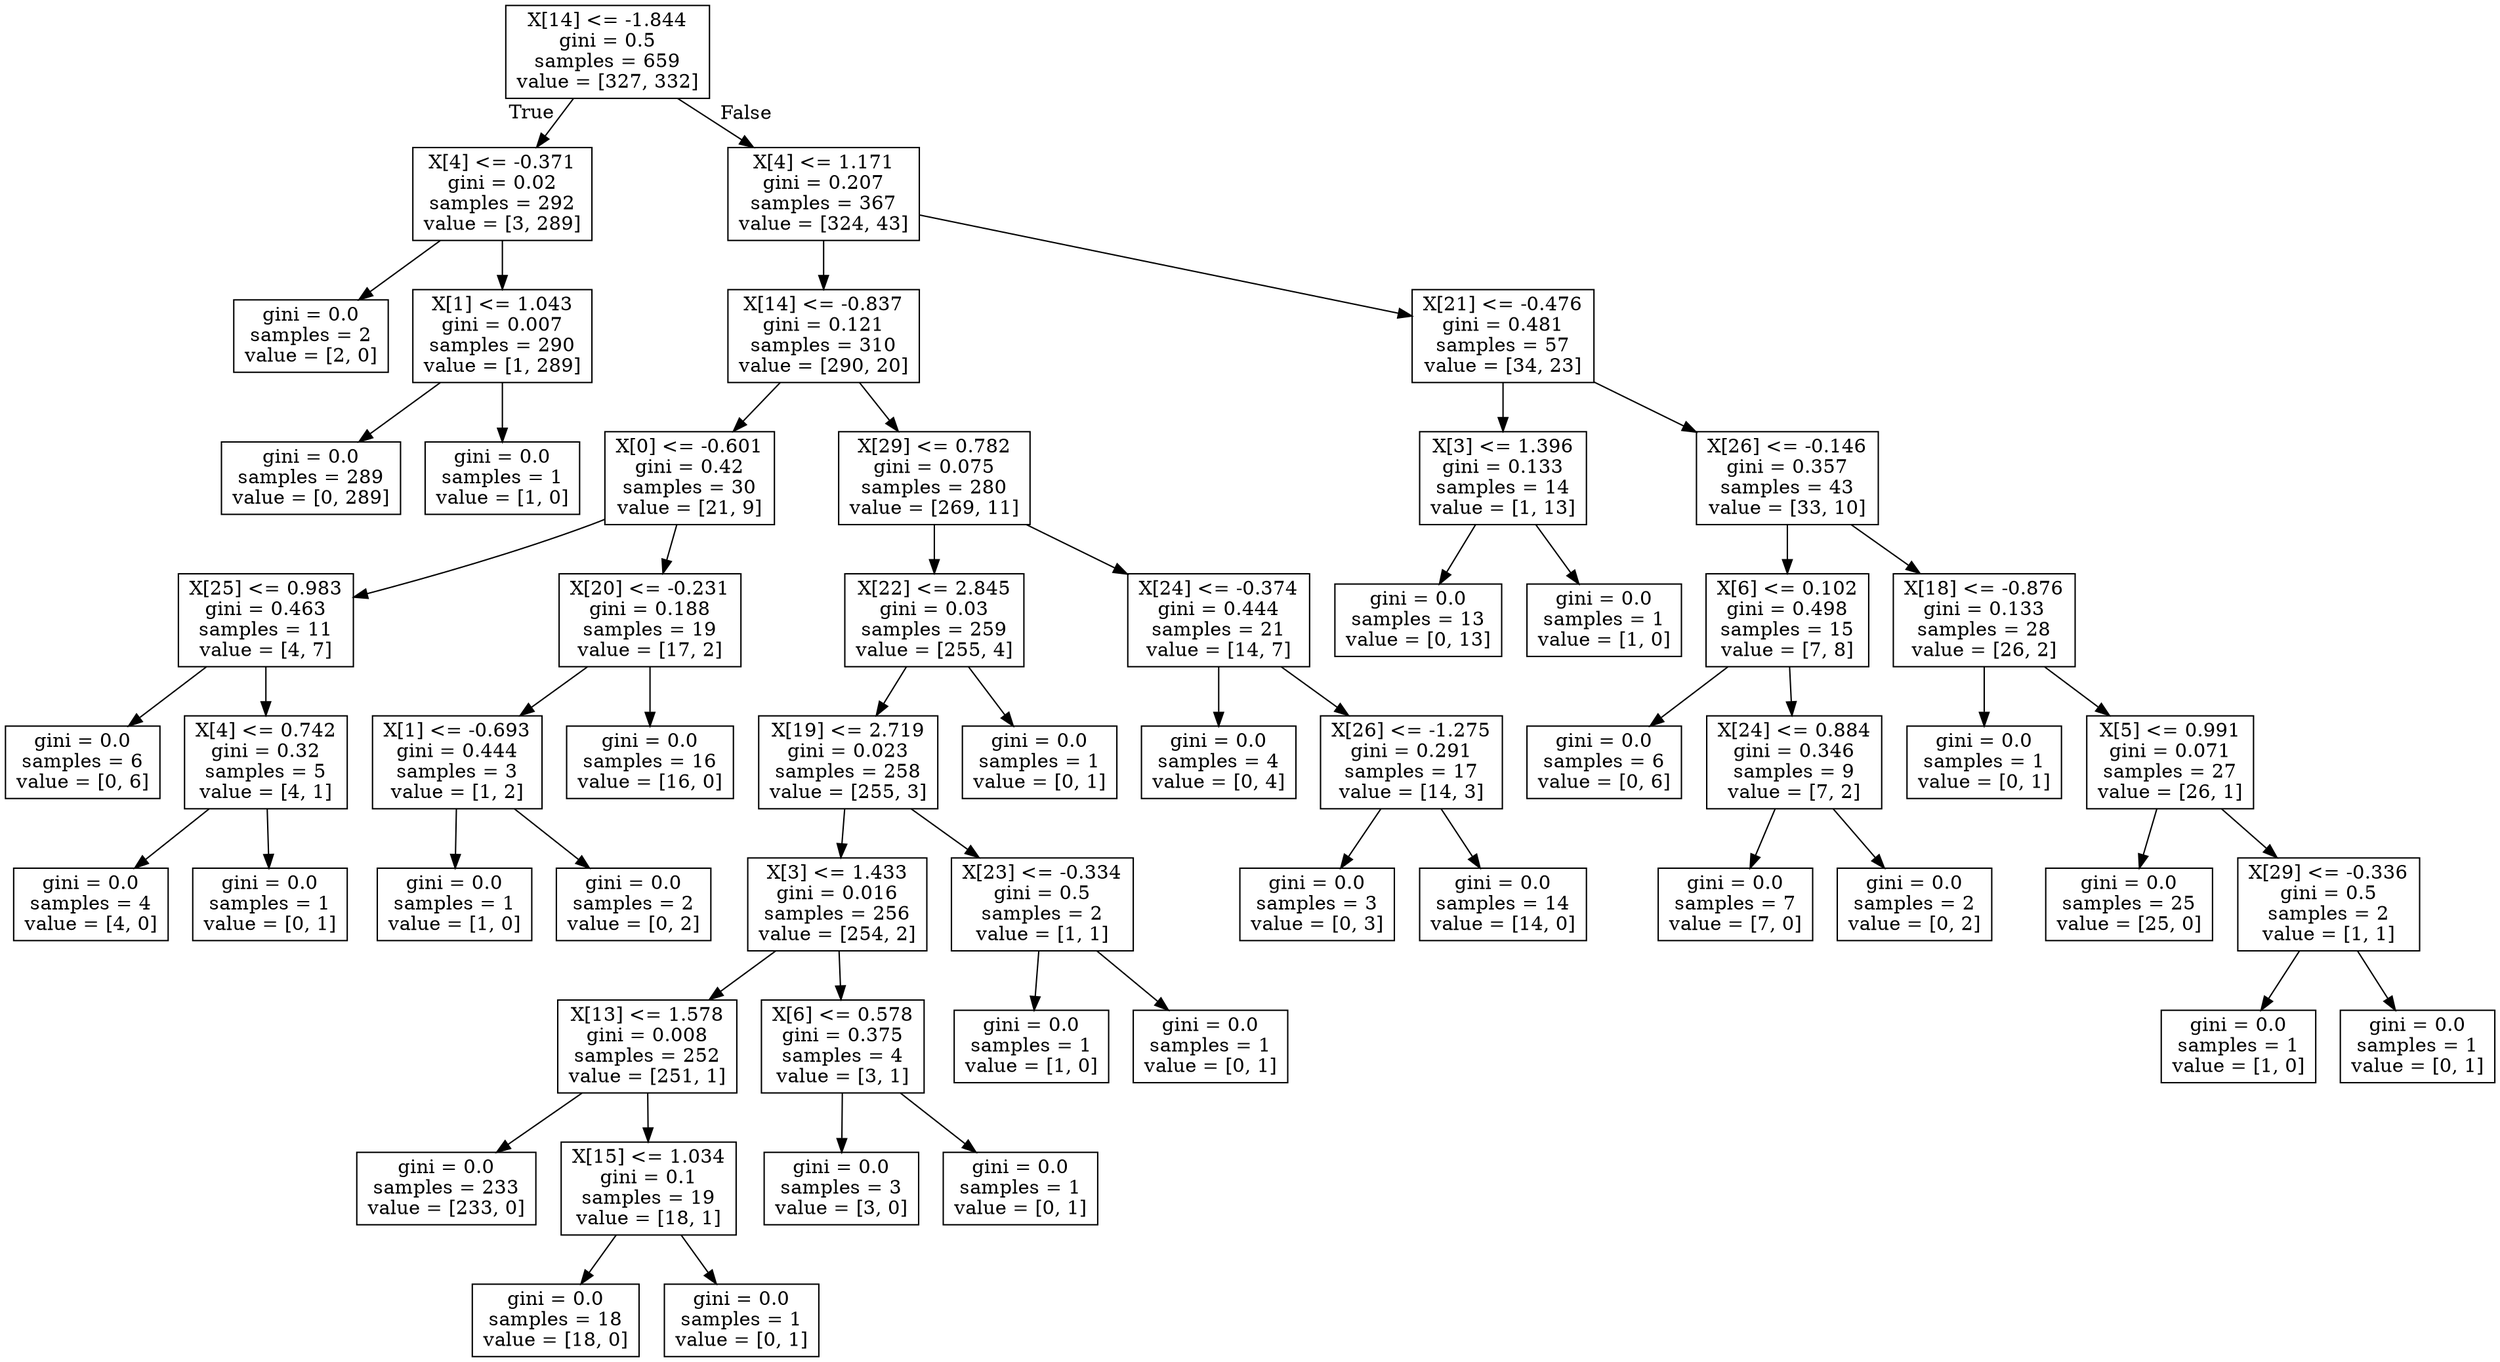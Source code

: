 digraph Tree {
node [shape=box] ;
0 [label="X[14] <= -1.844\ngini = 0.5\nsamples = 659\nvalue = [327, 332]"] ;
1 [label="X[4] <= -0.371\ngini = 0.02\nsamples = 292\nvalue = [3, 289]"] ;
0 -> 1 [labeldistance=2.5, labelangle=45, headlabel="True"] ;
2 [label="gini = 0.0\nsamples = 2\nvalue = [2, 0]"] ;
1 -> 2 ;
3 [label="X[1] <= 1.043\ngini = 0.007\nsamples = 290\nvalue = [1, 289]"] ;
1 -> 3 ;
4 [label="gini = 0.0\nsamples = 289\nvalue = [0, 289]"] ;
3 -> 4 ;
5 [label="gini = 0.0\nsamples = 1\nvalue = [1, 0]"] ;
3 -> 5 ;
6 [label="X[4] <= 1.171\ngini = 0.207\nsamples = 367\nvalue = [324, 43]"] ;
0 -> 6 [labeldistance=2.5, labelangle=-45, headlabel="False"] ;
7 [label="X[14] <= -0.837\ngini = 0.121\nsamples = 310\nvalue = [290, 20]"] ;
6 -> 7 ;
8 [label="X[0] <= -0.601\ngini = 0.42\nsamples = 30\nvalue = [21, 9]"] ;
7 -> 8 ;
9 [label="X[25] <= 0.983\ngini = 0.463\nsamples = 11\nvalue = [4, 7]"] ;
8 -> 9 ;
10 [label="gini = 0.0\nsamples = 6\nvalue = [0, 6]"] ;
9 -> 10 ;
11 [label="X[4] <= 0.742\ngini = 0.32\nsamples = 5\nvalue = [4, 1]"] ;
9 -> 11 ;
12 [label="gini = 0.0\nsamples = 4\nvalue = [4, 0]"] ;
11 -> 12 ;
13 [label="gini = 0.0\nsamples = 1\nvalue = [0, 1]"] ;
11 -> 13 ;
14 [label="X[20] <= -0.231\ngini = 0.188\nsamples = 19\nvalue = [17, 2]"] ;
8 -> 14 ;
15 [label="X[1] <= -0.693\ngini = 0.444\nsamples = 3\nvalue = [1, 2]"] ;
14 -> 15 ;
16 [label="gini = 0.0\nsamples = 1\nvalue = [1, 0]"] ;
15 -> 16 ;
17 [label="gini = 0.0\nsamples = 2\nvalue = [0, 2]"] ;
15 -> 17 ;
18 [label="gini = 0.0\nsamples = 16\nvalue = [16, 0]"] ;
14 -> 18 ;
19 [label="X[29] <= 0.782\ngini = 0.075\nsamples = 280\nvalue = [269, 11]"] ;
7 -> 19 ;
20 [label="X[22] <= 2.845\ngini = 0.03\nsamples = 259\nvalue = [255, 4]"] ;
19 -> 20 ;
21 [label="X[19] <= 2.719\ngini = 0.023\nsamples = 258\nvalue = [255, 3]"] ;
20 -> 21 ;
22 [label="X[3] <= 1.433\ngini = 0.016\nsamples = 256\nvalue = [254, 2]"] ;
21 -> 22 ;
23 [label="X[13] <= 1.578\ngini = 0.008\nsamples = 252\nvalue = [251, 1]"] ;
22 -> 23 ;
24 [label="gini = 0.0\nsamples = 233\nvalue = [233, 0]"] ;
23 -> 24 ;
25 [label="X[15] <= 1.034\ngini = 0.1\nsamples = 19\nvalue = [18, 1]"] ;
23 -> 25 ;
26 [label="gini = 0.0\nsamples = 18\nvalue = [18, 0]"] ;
25 -> 26 ;
27 [label="gini = 0.0\nsamples = 1\nvalue = [0, 1]"] ;
25 -> 27 ;
28 [label="X[6] <= 0.578\ngini = 0.375\nsamples = 4\nvalue = [3, 1]"] ;
22 -> 28 ;
29 [label="gini = 0.0\nsamples = 3\nvalue = [3, 0]"] ;
28 -> 29 ;
30 [label="gini = 0.0\nsamples = 1\nvalue = [0, 1]"] ;
28 -> 30 ;
31 [label="X[23] <= -0.334\ngini = 0.5\nsamples = 2\nvalue = [1, 1]"] ;
21 -> 31 ;
32 [label="gini = 0.0\nsamples = 1\nvalue = [1, 0]"] ;
31 -> 32 ;
33 [label="gini = 0.0\nsamples = 1\nvalue = [0, 1]"] ;
31 -> 33 ;
34 [label="gini = 0.0\nsamples = 1\nvalue = [0, 1]"] ;
20 -> 34 ;
35 [label="X[24] <= -0.374\ngini = 0.444\nsamples = 21\nvalue = [14, 7]"] ;
19 -> 35 ;
36 [label="gini = 0.0\nsamples = 4\nvalue = [0, 4]"] ;
35 -> 36 ;
37 [label="X[26] <= -1.275\ngini = 0.291\nsamples = 17\nvalue = [14, 3]"] ;
35 -> 37 ;
38 [label="gini = 0.0\nsamples = 3\nvalue = [0, 3]"] ;
37 -> 38 ;
39 [label="gini = 0.0\nsamples = 14\nvalue = [14, 0]"] ;
37 -> 39 ;
40 [label="X[21] <= -0.476\ngini = 0.481\nsamples = 57\nvalue = [34, 23]"] ;
6 -> 40 ;
41 [label="X[3] <= 1.396\ngini = 0.133\nsamples = 14\nvalue = [1, 13]"] ;
40 -> 41 ;
42 [label="gini = 0.0\nsamples = 13\nvalue = [0, 13]"] ;
41 -> 42 ;
43 [label="gini = 0.0\nsamples = 1\nvalue = [1, 0]"] ;
41 -> 43 ;
44 [label="X[26] <= -0.146\ngini = 0.357\nsamples = 43\nvalue = [33, 10]"] ;
40 -> 44 ;
45 [label="X[6] <= 0.102\ngini = 0.498\nsamples = 15\nvalue = [7, 8]"] ;
44 -> 45 ;
46 [label="gini = 0.0\nsamples = 6\nvalue = [0, 6]"] ;
45 -> 46 ;
47 [label="X[24] <= 0.884\ngini = 0.346\nsamples = 9\nvalue = [7, 2]"] ;
45 -> 47 ;
48 [label="gini = 0.0\nsamples = 7\nvalue = [7, 0]"] ;
47 -> 48 ;
49 [label="gini = 0.0\nsamples = 2\nvalue = [0, 2]"] ;
47 -> 49 ;
50 [label="X[18] <= -0.876\ngini = 0.133\nsamples = 28\nvalue = [26, 2]"] ;
44 -> 50 ;
51 [label="gini = 0.0\nsamples = 1\nvalue = [0, 1]"] ;
50 -> 51 ;
52 [label="X[5] <= 0.991\ngini = 0.071\nsamples = 27\nvalue = [26, 1]"] ;
50 -> 52 ;
53 [label="gini = 0.0\nsamples = 25\nvalue = [25, 0]"] ;
52 -> 53 ;
54 [label="X[29] <= -0.336\ngini = 0.5\nsamples = 2\nvalue = [1, 1]"] ;
52 -> 54 ;
55 [label="gini = 0.0\nsamples = 1\nvalue = [1, 0]"] ;
54 -> 55 ;
56 [label="gini = 0.0\nsamples = 1\nvalue = [0, 1]"] ;
54 -> 56 ;
}